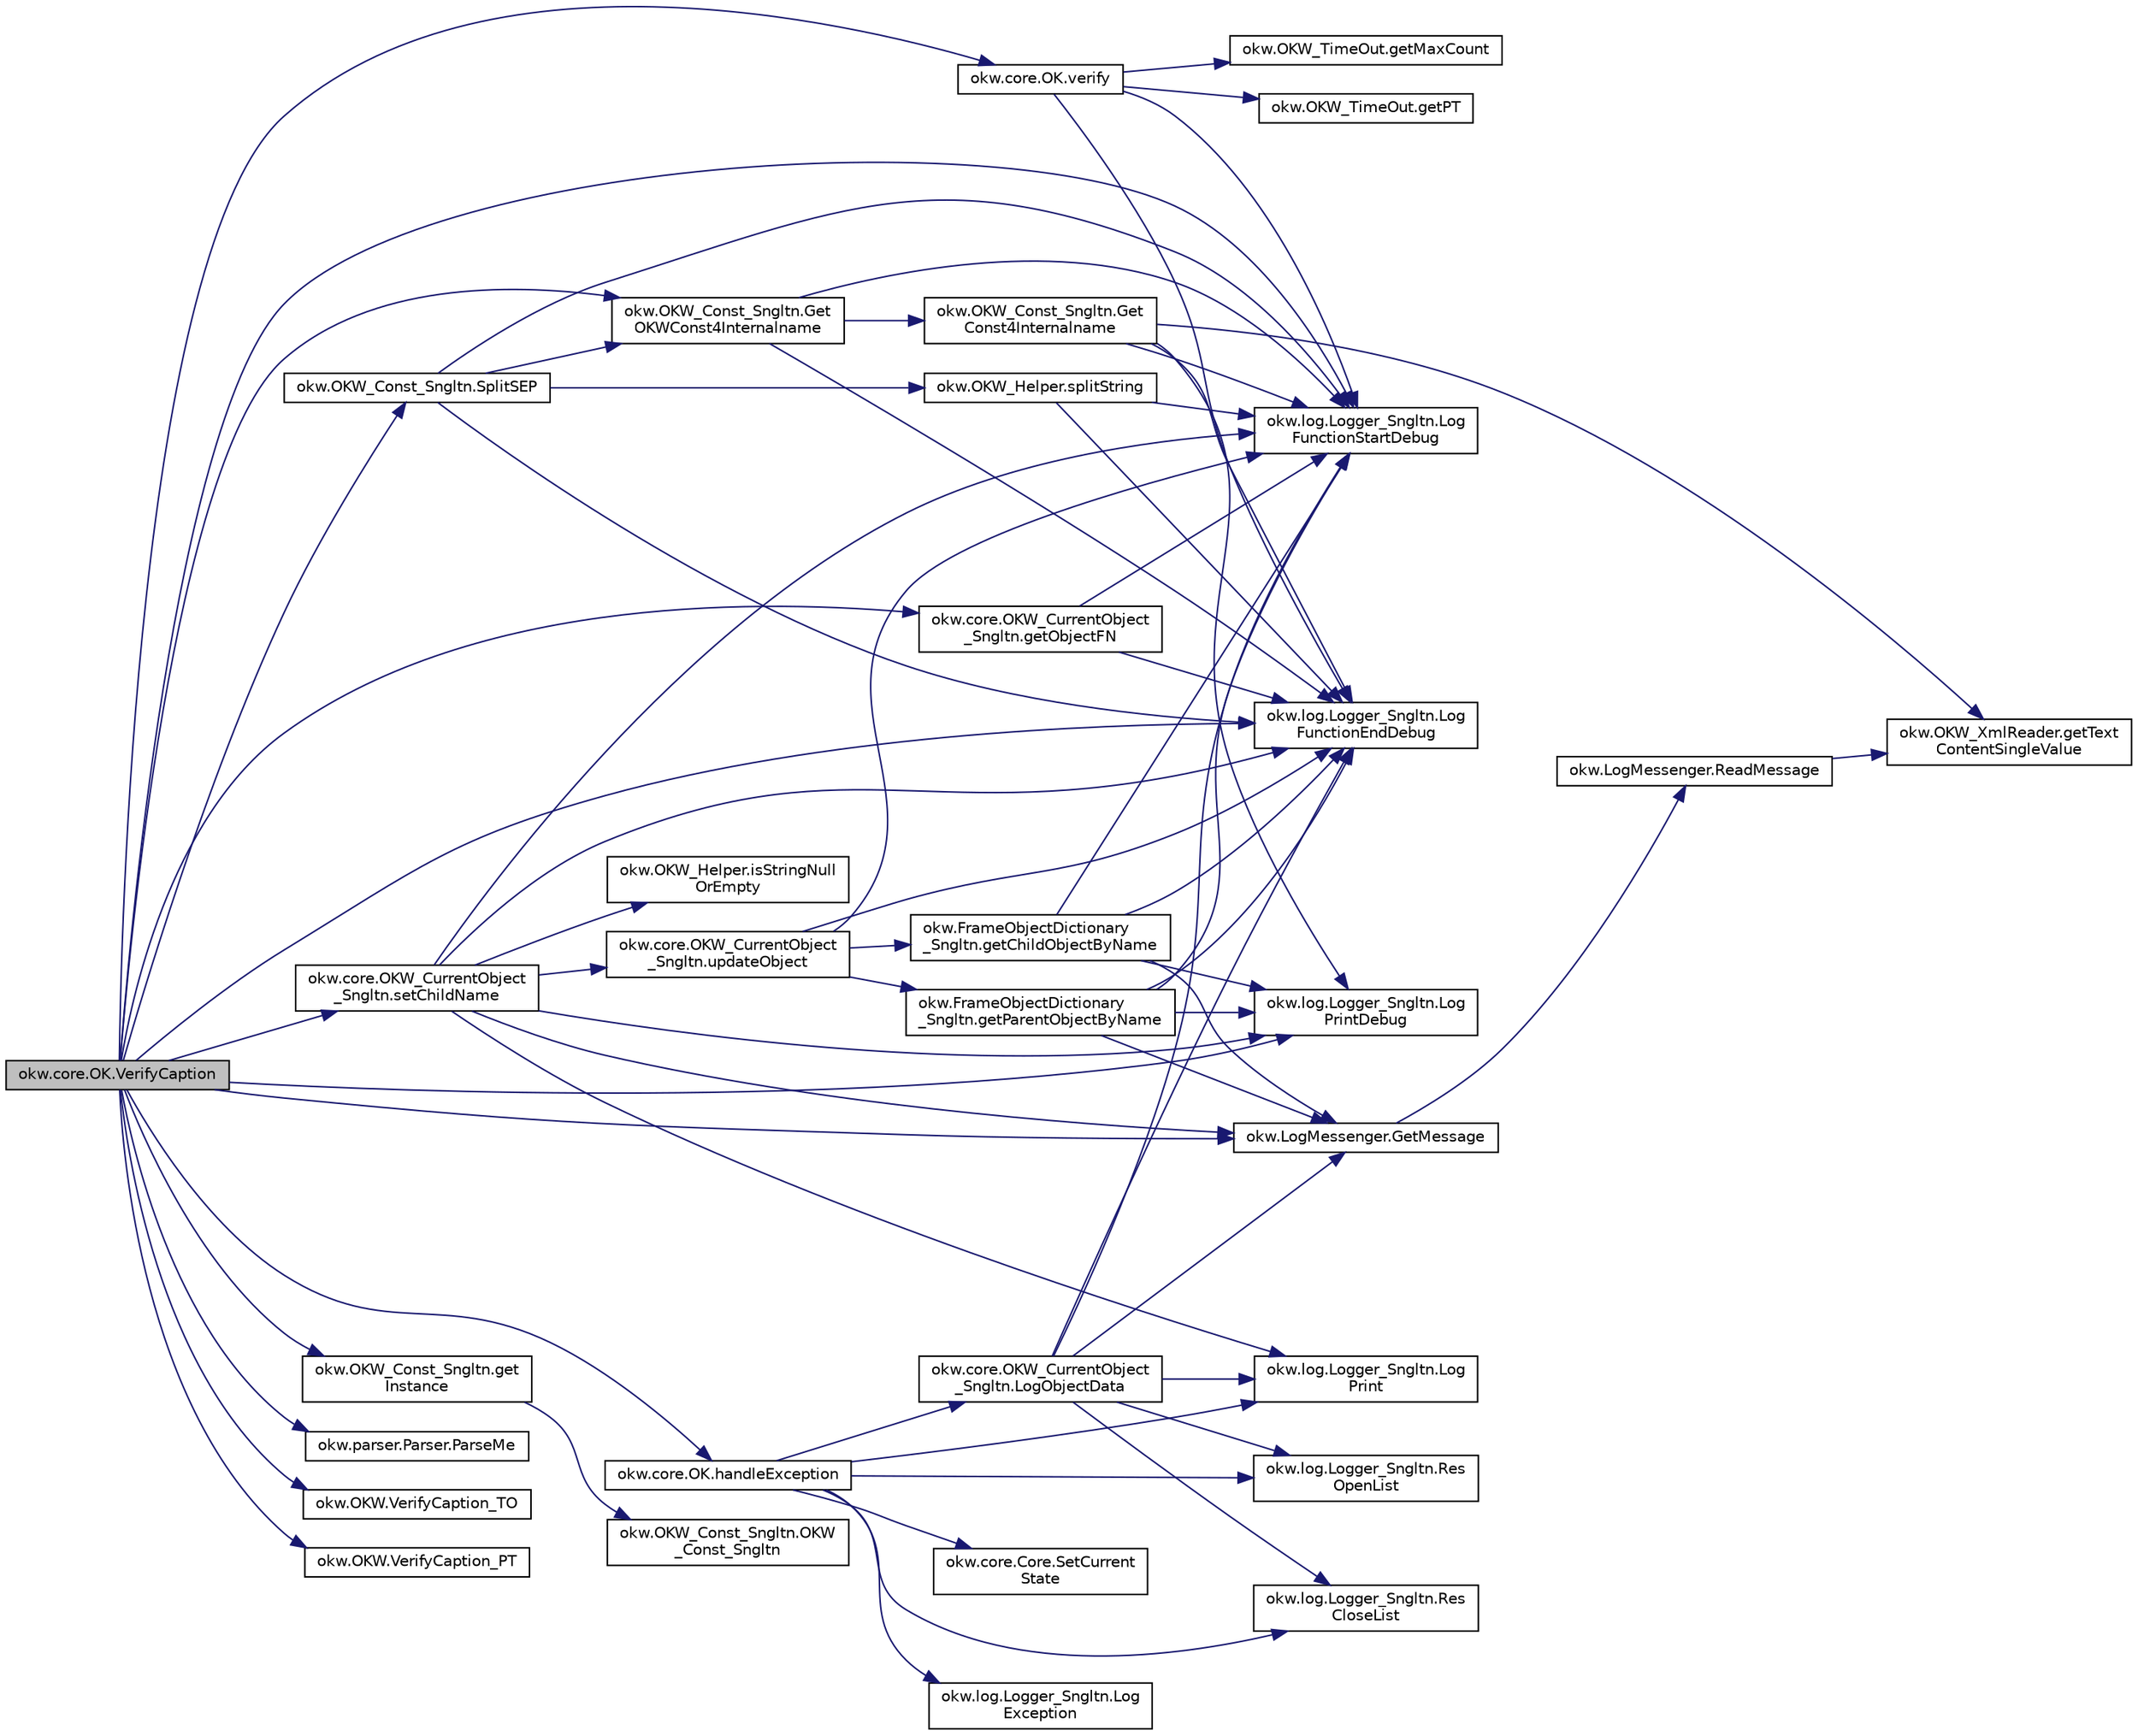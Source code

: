 digraph "okw.core.OK.VerifyCaption"
{
 // INTERACTIVE_SVG=YES
 // LATEX_PDF_SIZE
  edge [fontname="Helvetica",fontsize="10",labelfontname="Helvetica",labelfontsize="10"];
  node [fontname="Helvetica",fontsize="10",shape=record];
  rankdir="LR";
  Node1128 [label="okw.core.OK.VerifyCaption",height=0.2,width=0.4,color="black", fillcolor="grey75", style="filled", fontcolor="black",tooltip="Prüft den Standardwert eines Objektes (in den meisten Fällen ist dies der angezeigte Text)."];
  Node1128 -> Node1129 [color="midnightblue",fontsize="10",style="solid",fontname="Helvetica"];
  Node1129 [label="okw.log.Logger_Sngltn.Log\lFunctionStartDebug",height=0.2,width=0.4,color="black", fillcolor="white", style="filled",URL="$classokw_1_1log_1_1_logger___sngltn.html#a2d4c3d22d2a52b92873ee2f3853d9c42",tooltip="LogFunctionStartDebug:"];
  Node1128 -> Node1130 [color="midnightblue",fontsize="10",style="solid",fontname="Helvetica"];
  Node1130 [label="okw.OKW_Const_Sngltn.get\lInstance",height=0.2,width=0.4,color="black", fillcolor="white", style="filled",URL="$classokw_1_1_o_k_w___const___sngltn.html#afdb8f095b58cbd870dbb8eb353e3b0bf",tooltip="Holt die einzige Instanz dieser Klasse."];
  Node1130 -> Node1131 [color="midnightblue",fontsize="10",style="solid",fontname="Helvetica"];
  Node1131 [label="okw.OKW_Const_Sngltn.OKW\l_Const_Sngltn",height=0.2,width=0.4,color="black", fillcolor="white", style="filled",URL="$classokw_1_1_o_k_w___const___sngltn.html#a8404c43fc549df30d37c369c7d6e89ae",tooltip="Privater Konstruktor ohne Parameter im Entwurfsmuster Singelton initialisiert die Klasse OKW_Const."];
  Node1128 -> Node1132 [color="midnightblue",fontsize="10",style="solid",fontname="Helvetica"];
  Node1132 [label="okw.OKW_Const_Sngltn.Get\lOKWConst4Internalname",height=0.2,width=0.4,color="black", fillcolor="white", style="filled",URL="$classokw_1_1_o_k_w___const___sngltn.html#a02c05c79f7ea6e862a81a64ce23941fd",tooltip="Methode ermittelt für Internalname und der aktuell eingestellten Sprache den Wert für OKWConst."];
  Node1132 -> Node1129 [color="midnightblue",fontsize="10",style="solid",fontname="Helvetica"];
  Node1132 -> Node1133 [color="midnightblue",fontsize="10",style="solid",fontname="Helvetica"];
  Node1133 [label="okw.OKW_Const_Sngltn.Get\lConst4Internalname",height=0.2,width=0.4,color="black", fillcolor="white", style="filled",URL="$classokw_1_1_o_k_w___const___sngltn.html#a51cde06bf07e855ba4d69ff36b9a27f7",tooltip="Methode ermittelt für Internalname und der aktuell eingestellten Sprache den Wert für Const."];
  Node1133 -> Node1129 [color="midnightblue",fontsize="10",style="solid",fontname="Helvetica"];
  Node1133 -> Node1134 [color="midnightblue",fontsize="10",style="solid",fontname="Helvetica"];
  Node1134 [label="okw.log.Logger_Sngltn.Log\lPrintDebug",height=0.2,width=0.4,color="black", fillcolor="white", style="filled",URL="$classokw_1_1log_1_1_logger___sngltn.html#a313f97c79ba4662d9daaf7f537dd02f4",tooltip="Loggt eine Nachricht."];
  Node1133 -> Node1135 [color="midnightblue",fontsize="10",style="solid",fontname="Helvetica"];
  Node1135 [label="okw.OKW_XmlReader.getText\lContentSingleValue",height=0.2,width=0.4,color="black", fillcolor="white", style="filled",URL="$classokw_1_1_o_k_w___xml_reader.html#ab920b5335a2e1429c14cc5f8e79f39eb",tooltip="Lies den TextContent eines Tag."];
  Node1133 -> Node1136 [color="midnightblue",fontsize="10",style="solid",fontname="Helvetica"];
  Node1136 [label="okw.log.Logger_Sngltn.Log\lFunctionEndDebug",height=0.2,width=0.4,color="black", fillcolor="white", style="filled",URL="$classokw_1_1log_1_1_logger___sngltn.html#a91b192a4e0381f6d02b791693d0fab84",tooltip="LogFunctionEndDebug:"];
  Node1132 -> Node1136 [color="midnightblue",fontsize="10",style="solid",fontname="Helvetica"];
  Node1128 -> Node1134 [color="midnightblue",fontsize="10",style="solid",fontname="Helvetica"];
  Node1128 -> Node1137 [color="midnightblue",fontsize="10",style="solid",fontname="Helvetica"];
  Node1137 [label="okw.LogMessenger.GetMessage",height=0.2,width=0.4,color="black", fillcolor="white", style="filled",URL="$classokw_1_1_log_messenger.html#af225d1f037d47b3b085175c09d78bdd2",tooltip="Holt die Log-Meldung für MethodeNmae/Textkey ohne weitere Parameter."];
  Node1137 -> Node1138 [color="midnightblue",fontsize="10",style="solid",fontname="Helvetica"];
  Node1138 [label="okw.LogMessenger.ReadMessage",height=0.2,width=0.4,color="black", fillcolor="white", style="filled",URL="$classokw_1_1_log_messenger.html#a530cd6ab82ec82a04206a2e976ec06e3",tooltip="Interne Kernfunktion holt die Log-Meldung mit Platzhaltern aus der XML-Datei."];
  Node1138 -> Node1135 [color="midnightblue",fontsize="10",style="solid",fontname="Helvetica"];
  Node1128 -> Node1139 [color="midnightblue",fontsize="10",style="solid",fontname="Helvetica"];
  Node1139 [label="okw.OKW_Const_Sngltn.SplitSEP",height=0.2,width=0.4,color="black", fillcolor="white", style="filled",URL="$classokw_1_1_o_k_w___const___sngltn.html#a3851ae4f27e2ae512749767b86b3fc13",tooltip="Methode trennt einen String und wandelt diesen in einen ListString um."];
  Node1139 -> Node1129 [color="midnightblue",fontsize="10",style="solid",fontname="Helvetica"];
  Node1139 -> Node1140 [color="midnightblue",fontsize="10",style="solid",fontname="Helvetica"];
  Node1140 [label="okw.OKW_Helper.splitString",height=0.2,width=0.4,color="black", fillcolor="white", style="filled",URL="$classokw_1_1_o_k_w___helper.html#a268ba5b6db697acd241f3ebea12c4194",tooltip="Splittet einen String am angegebenen Separator auf."];
  Node1140 -> Node1129 [color="midnightblue",fontsize="10",style="solid",fontname="Helvetica"];
  Node1140 -> Node1136 [color="midnightblue",fontsize="10",style="solid",fontname="Helvetica"];
  Node1139 -> Node1132 [color="midnightblue",fontsize="10",style="solid",fontname="Helvetica"];
  Node1139 -> Node1136 [color="midnightblue",fontsize="10",style="solid",fontname="Helvetica"];
  Node1128 -> Node1141 [color="midnightblue",fontsize="10",style="solid",fontname="Helvetica"];
  Node1141 [label="okw.parser.Parser.ParseMe",height=0.2,width=0.4,color="black", fillcolor="white", style="filled",URL="$classokw_1_1parser_1_1_parser.html#a46afb901847316c744413ce473ecada3",tooltip="Parst einen _List&lt string&gt, ersetzt die Parser-Schlüsslewörter durch Werte."];
  Node1128 -> Node1142 [color="midnightblue",fontsize="10",style="solid",fontname="Helvetica"];
  Node1142 [label="okw.core.OKW_CurrentObject\l_Sngltn.setChildName",height=0.2,width=0.4,color="black", fillcolor="white", style="filled",URL="$classokw_1_1core_1_1_o_k_w___current_object___sngltn.html#a461fa1ff29f4bc4a9798707ea7b71849",tooltip="Setzt das Kindobjekt."];
  Node1142 -> Node1129 [color="midnightblue",fontsize="10",style="solid",fontname="Helvetica"];
  Node1142 -> Node1134 [color="midnightblue",fontsize="10",style="solid",fontname="Helvetica"];
  Node1142 -> Node1137 [color="midnightblue",fontsize="10",style="solid",fontname="Helvetica"];
  Node1142 -> Node1143 [color="midnightblue",fontsize="10",style="solid",fontname="Helvetica"];
  Node1143 [label="okw.OKW_Helper.isStringNull\lOrEmpty",height=0.2,width=0.4,color="black", fillcolor="white", style="filled",URL="$classokw_1_1_o_k_w___helper.html#a3a7ba0f42b29adf70574830688e72e4a",tooltip="Prüft ob der gegeben String fpsStrin null oder leer (\"\") ist."];
  Node1142 -> Node1144 [color="midnightblue",fontsize="10",style="solid",fontname="Helvetica"];
  Node1144 [label="okw.log.Logger_Sngltn.Log\lPrint",height=0.2,width=0.4,color="black", fillcolor="white", style="filled",URL="$classokw_1_1log_1_1_logger___sngltn.html#a8ebceaddd6cc6963ddb8e08c72ea808c",tooltip="LogPrint Function: Prints the values of expressions to the results file."];
  Node1142 -> Node1145 [color="midnightblue",fontsize="10",style="solid",fontname="Helvetica"];
  Node1145 [label="okw.core.OKW_CurrentObject\l_Sngltn.updateObject",height=0.2,width=0.4,color="black", fillcolor="white", style="filled",URL="$classokw_1_1core_1_1_o_k_w___current_object___sngltn.html#a51204f2563ba8defb737da6653705819",tooltip="Methode aktualisert zwei Werte:"];
  Node1145 -> Node1129 [color="midnightblue",fontsize="10",style="solid",fontname="Helvetica"];
  Node1145 -> Node1146 [color="midnightblue",fontsize="10",style="solid",fontname="Helvetica"];
  Node1146 [label="okw.FrameObjectDictionary\l_Sngltn.getParentObjectByName",height=0.2,width=0.4,color="black", fillcolor="white", style="filled",URL="$classokw_1_1_frame_object_dictionary___sngltn.html#aeec07d71cbebe71ec3ec4d27e86d6c5c",tooltip="Die Methode liefert das Frame-Object des gegebenen FN eines Fensterobjektes zurück."];
  Node1146 -> Node1129 [color="midnightblue",fontsize="10",style="solid",fontname="Helvetica"];
  Node1146 -> Node1134 [color="midnightblue",fontsize="10",style="solid",fontname="Helvetica"];
  Node1146 -> Node1137 [color="midnightblue",fontsize="10",style="solid",fontname="Helvetica"];
  Node1146 -> Node1136 [color="midnightblue",fontsize="10",style="solid",fontname="Helvetica"];
  Node1145 -> Node1147 [color="midnightblue",fontsize="10",style="solid",fontname="Helvetica"];
  Node1147 [label="okw.FrameObjectDictionary\l_Sngltn.getChildObjectByName",height=0.2,width=0.4,color="black", fillcolor="white", style="filled",URL="$classokw_1_1_frame_object_dictionary___sngltn.html#a0a71734828093357dfc88b5fa242e361",tooltip="Die Methode liefert das Objekt des gegebenen Kindobjekttests zurück."];
  Node1147 -> Node1129 [color="midnightblue",fontsize="10",style="solid",fontname="Helvetica"];
  Node1147 -> Node1134 [color="midnightblue",fontsize="10",style="solid",fontname="Helvetica"];
  Node1147 -> Node1137 [color="midnightblue",fontsize="10",style="solid",fontname="Helvetica"];
  Node1147 -> Node1136 [color="midnightblue",fontsize="10",style="solid",fontname="Helvetica"];
  Node1145 -> Node1136 [color="midnightblue",fontsize="10",style="solid",fontname="Helvetica"];
  Node1142 -> Node1136 [color="midnightblue",fontsize="10",style="solid",fontname="Helvetica"];
  Node1128 -> Node1148 [color="midnightblue",fontsize="10",style="solid",fontname="Helvetica"];
  Node1148 [label="okw.core.OKW_CurrentObject\l_Sngltn.getObjectFN",height=0.2,width=0.4,color="black", fillcolor="white", style="filled",URL="$classokw_1_1core_1_1_o_k_w___current_object___sngltn.html#a8a957bc040b9487a21adb41a52c56fd4",tooltip="Ermittelt den ObjektNamen des aktuellen Objektes."];
  Node1148 -> Node1129 [color="midnightblue",fontsize="10",style="solid",fontname="Helvetica"];
  Node1148 -> Node1136 [color="midnightblue",fontsize="10",style="solid",fontname="Helvetica"];
  Node1128 -> Node1149 [color="midnightblue",fontsize="10",style="solid",fontname="Helvetica"];
  Node1149 [label="okw.OKW.VerifyCaption_TO",height=0.2,width=0.4,color="black", fillcolor="white", style="filled",URL="$interfaceokw_1_1_o_k_w.html#a80b7b6bad92fee65679ca17819941e0b",tooltip="TimeOut in Sekunden [s] für das Schlüsselwort VerifyCaption."];
  Node1128 -> Node1150 [color="midnightblue",fontsize="10",style="solid",fontname="Helvetica"];
  Node1150 [label="okw.OKW.VerifyCaption_PT",height=0.2,width=0.4,color="black", fillcolor="white", style="filled",URL="$interfaceokw_1_1_o_k_w.html#a05a951f068a3d3535a8df1fd883781a5",tooltip="Polling Time in [ms] für das Schlüsselwort VerifyCaption."];
  Node1128 -> Node1151 [color="midnightblue",fontsize="10",style="solid",fontname="Helvetica"];
  Node1151 [label="okw.core.OK.verify",height=0.2,width=0.4,color="black", fillcolor="white", style="filled",URL="$classokw_1_1core_1_1_o_k.html#a72bd122dc6ef47485e602d72aeef099d",tooltip=" "];
  Node1151 -> Node1129 [color="midnightblue",fontsize="10",style="solid",fontname="Helvetica"];
  Node1151 -> Node1152 [color="midnightblue",fontsize="10",style="solid",fontname="Helvetica"];
  Node1152 [label="okw.OKW_TimeOut.getMaxCount",height=0.2,width=0.4,color="black", fillcolor="white", style="filled",URL="$classokw_1_1_o_k_w___time_out.html#adf7b9cc33db065c1f284bb5db2227b51",tooltip="Anzahl der berechnetten Zyklen."];
  Node1151 -> Node1153 [color="midnightblue",fontsize="10",style="solid",fontname="Helvetica"];
  Node1153 [label="okw.OKW_TimeOut.getPT",height=0.2,width=0.4,color="black", fillcolor="white", style="filled",URL="$classokw_1_1_o_k_w___time_out.html#ab7142e5e6adc82f308a70177c71ced2c",tooltip="Wartezeit zwischen zwei Pollings in [ms]."];
  Node1151 -> Node1136 [color="midnightblue",fontsize="10",style="solid",fontname="Helvetica"];
  Node1128 -> Node1154 [color="midnightblue",fontsize="10",style="solid",fontname="Helvetica"];
  Node1154 [label="okw.core.OK.handleException",height=0.2,width=0.4,color="black", fillcolor="white", style="filled",URL="$classokw_1_1core_1_1_o_k.html#a5a6db6a457bcb71c893f5d4eb615b2b7",tooltip="Zentrale Exception-Behandlung."];
  Node1154 -> Node1144 [color="midnightblue",fontsize="10",style="solid",fontname="Helvetica"];
  Node1154 -> Node1155 [color="midnightblue",fontsize="10",style="solid",fontname="Helvetica"];
  Node1155 [label="okw.log.Logger_Sngltn.Log\lException",height=0.2,width=0.4,color="black", fillcolor="white", style="filled",URL="$classokw_1_1log_1_1_logger___sngltn.html#aa29d396a2b9df1ac57079d777c548181",tooltip="LogException Function: Logs a Script Exception to the results file."];
  Node1154 -> Node1156 [color="midnightblue",fontsize="10",style="solid",fontname="Helvetica"];
  Node1156 [label="okw.log.Logger_Sngltn.Res\lOpenList",height=0.2,width=0.4,color="black", fillcolor="white", style="filled",URL="$classokw_1_1log_1_1_logger___sngltn.html#ab4fc711bb4c754f251372ff3b14ab9c9",tooltip="Creates a new hierarchical level in the results file."];
  Node1154 -> Node1157 [color="midnightblue",fontsize="10",style="solid",fontname="Helvetica"];
  Node1157 [label="okw.log.Logger_Sngltn.Res\lCloseList",height=0.2,width=0.4,color="black", fillcolor="white", style="filled",URL="$classokw_1_1log_1_1_logger___sngltn.html#a9b54104f7e0b4c0a473877b19dfaed56",tooltip="Closes a hierarchical level in the results file that was opened with ResOpenList."];
  Node1154 -> Node1158 [color="midnightblue",fontsize="10",style="solid",fontname="Helvetica"];
  Node1158 [label="okw.core.OKW_CurrentObject\l_Sngltn.LogObjectData",height=0.2,width=0.4,color="black", fillcolor="white", style="filled",URL="$classokw_1_1core_1_1_o_k_w___current_object___sngltn.html#a01b48f2c86a2f91909143ee9063dfd86",tooltip="Methode gibt alle wichtigen Informationen zum aktuellen Objekt aus."];
  Node1158 -> Node1129 [color="midnightblue",fontsize="10",style="solid",fontname="Helvetica"];
  Node1158 -> Node1156 [color="midnightblue",fontsize="10",style="solid",fontname="Helvetica"];
  Node1158 -> Node1144 [color="midnightblue",fontsize="10",style="solid",fontname="Helvetica"];
  Node1158 -> Node1137 [color="midnightblue",fontsize="10",style="solid",fontname="Helvetica"];
  Node1158 -> Node1157 [color="midnightblue",fontsize="10",style="solid",fontname="Helvetica"];
  Node1158 -> Node1136 [color="midnightblue",fontsize="10",style="solid",fontname="Helvetica"];
  Node1154 -> Node1159 [color="midnightblue",fontsize="10",style="solid",fontname="Helvetica"];
  Node1159 [label="okw.core.Core.SetCurrent\lState",height=0.2,width=0.4,color="black", fillcolor="white", style="filled",URL="$classokw_1_1core_1_1_core.html#aafe6e3d88e810dabf350b37058d4af97",tooltip="Setter zum Setzen des aktuellen Zustandes."];
  Node1128 -> Node1136 [color="midnightblue",fontsize="10",style="solid",fontname="Helvetica"];
}
